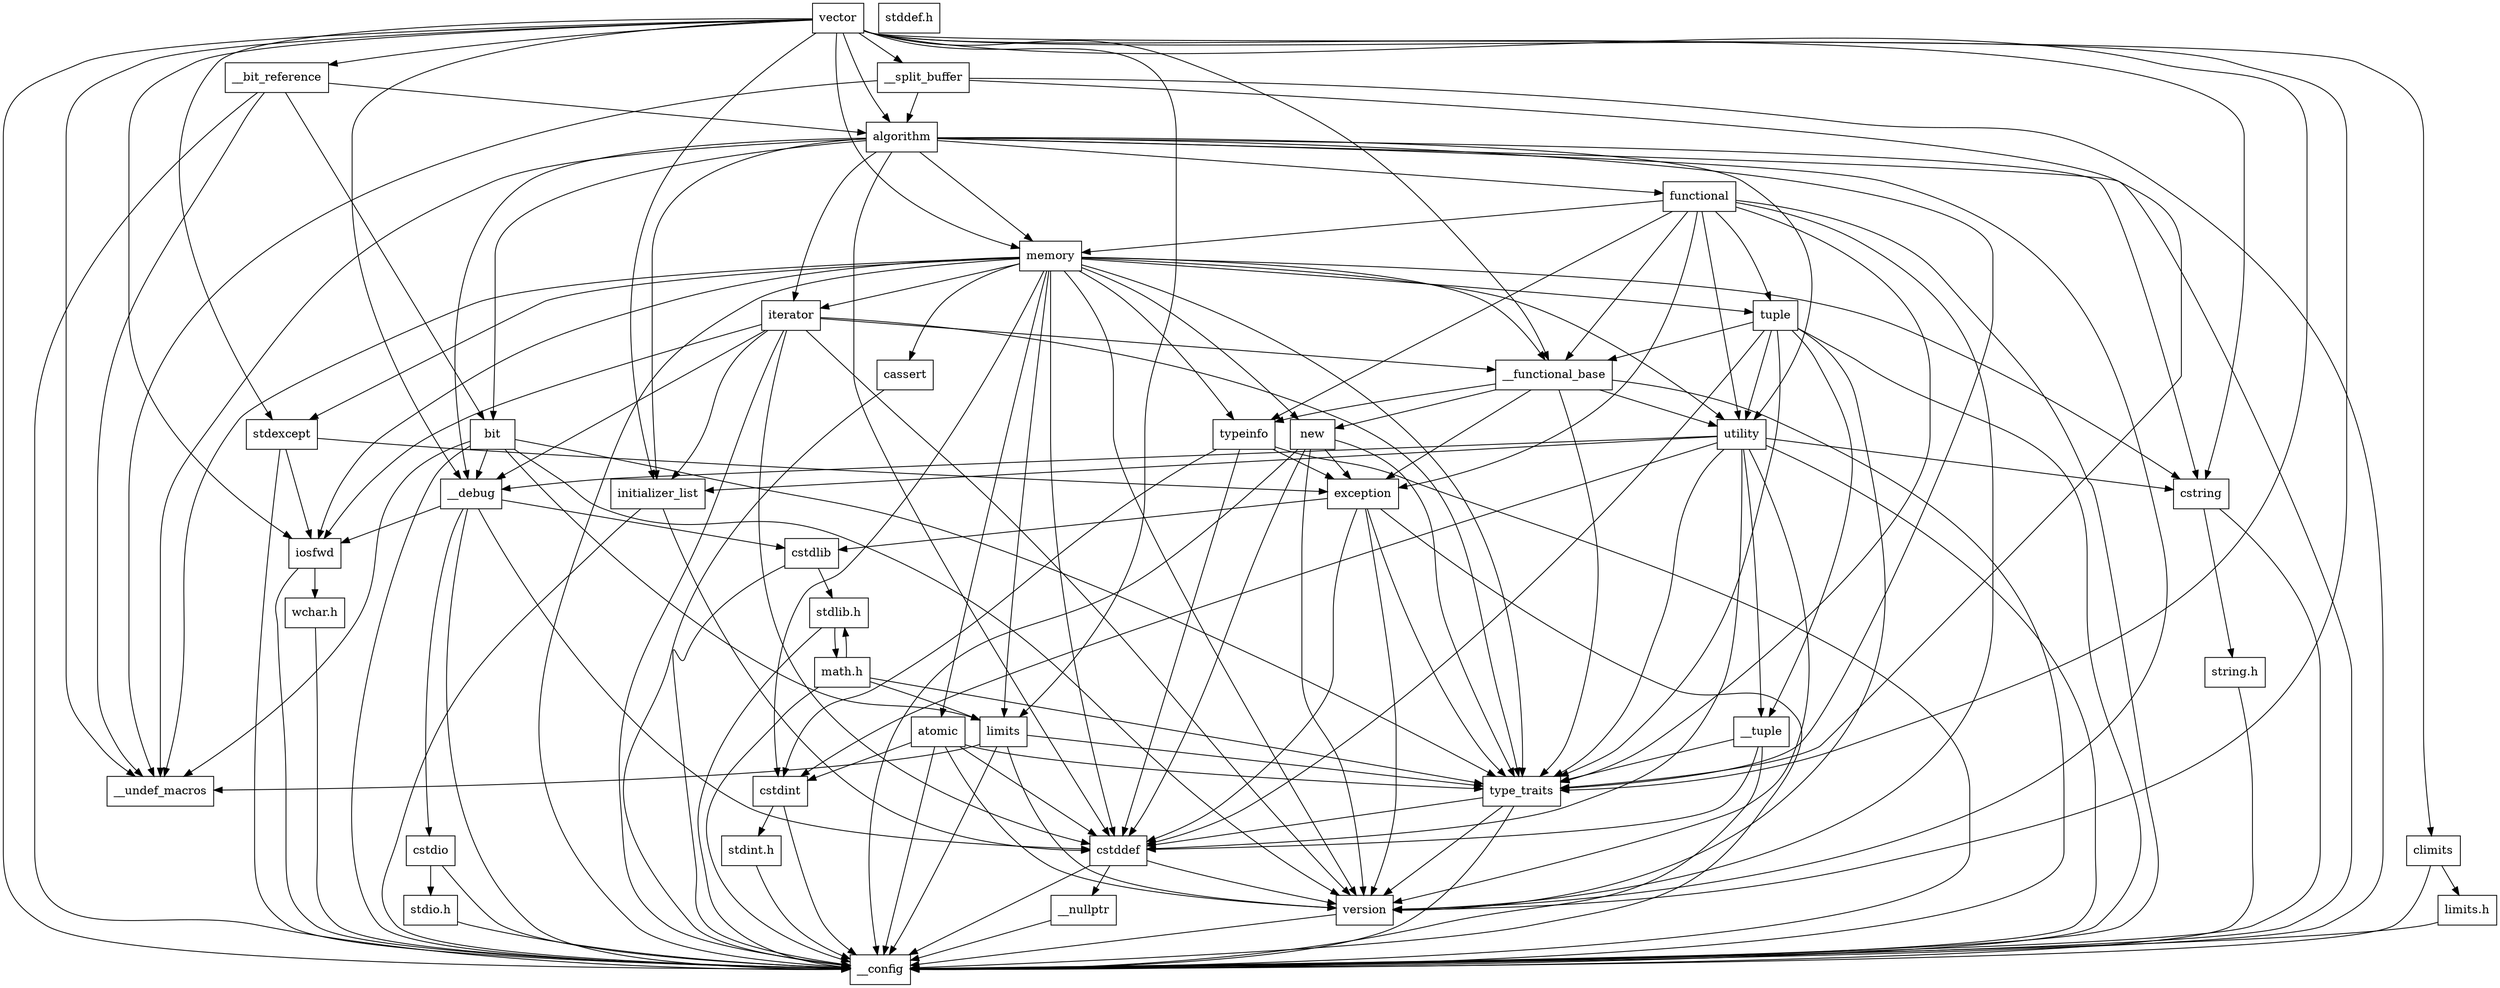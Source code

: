 digraph "dependencies" {
  header_1 [ shape="box", label="vector"];
  header_2 [ shape="box", label="__config"];
  header_11 [ shape="box", label="iosfwd"];
  header_12 [ shape="box", label="wchar.h"];
  header_17 [ shape="box", label="stddef.h"];
  header_28 [ shape="box", label="__bit_reference"];
  header_29 [ shape="box", label="bit"];
  header_30 [ shape="box", label="limits"];
  header_31 [ shape="box", label="type_traits"];
  header_32 [ shape="box", label="cstddef"];
  header_33 [ shape="box", label="version"];
  header_35 [ shape="box", label="__nullptr"];
  header_36 [ shape="box", label="__undef_macros"];
  header_37 [ shape="box", label="__debug"];
  header_38 [ shape="box", label="cstdlib"];
  header_39 [ shape="box", label="stdlib.h"];
  header_67 [ shape="box", label="math.h"];
  header_79 [ shape="box", label="cstdio"];
  header_80 [ shape="box", label="stdio.h"];
  header_89 [ shape="box", label="algorithm"];
  header_90 [ shape="box", label="initializer_list"];
  header_91 [ shape="box", label="cstring"];
  header_92 [ shape="box", label="string.h"];
  header_95 [ shape="box", label="utility"];
  header_96 [ shape="box", label="__tuple"];
  header_97 [ shape="box", label="cstdint"];
  header_98 [ shape="box", label="stdint.h"];
  header_102 [ shape="box", label="memory"];
  header_103 [ shape="box", label="typeinfo"];
  header_104 [ shape="box", label="exception"];
  header_105 [ shape="box", label="new"];
  header_106 [ shape="box", label="iterator"];
  header_107 [ shape="box", label="__functional_base"];
  header_108 [ shape="box", label="tuple"];
  header_109 [ shape="box", label="stdexcept"];
  header_110 [ shape="box", label="cassert"];
  header_112 [ shape="box", label="atomic"];
  header_113 [ shape="box", label="functional"];
  header_114 [ shape="box", label="climits"];
  header_115 [ shape="box", label="limits.h"];
  header_124 [ shape="box", label="__split_buffer"];
  header_98 -> header_2;
  header_12 -> header_2;
  header_92 -> header_2;
  header_31 -> header_2;
  header_31 -> header_32;
  header_31 -> header_33;
  header_107 -> header_2;
  header_107 -> header_31;
  header_107 -> header_103;
  header_107 -> header_104;
  header_107 -> header_105;
  header_107 -> header_95;
  header_33 -> header_2;
  header_105 -> header_2;
  header_105 -> header_104;
  header_105 -> header_31;
  header_105 -> header_32;
  header_105 -> header_33;
  header_106 -> header_2;
  header_106 -> header_11;
  header_106 -> header_107;
  header_106 -> header_31;
  header_106 -> header_32;
  header_106 -> header_90;
  header_106 -> header_33;
  header_106 -> header_37;
  header_11 -> header_2;
  header_11 -> header_12;
  header_79 -> header_2;
  header_79 -> header_80;
  header_108 -> header_2;
  header_108 -> header_96;
  header_108 -> header_32;
  header_108 -> header_31;
  header_108 -> header_107;
  header_108 -> header_95;
  header_108 -> header_33;
  header_1 -> header_2;
  header_1 -> header_11;
  header_1 -> header_28;
  header_1 -> header_31;
  header_1 -> header_114;
  header_1 -> header_30;
  header_1 -> header_90;
  header_1 -> header_102;
  header_1 -> header_109;
  header_1 -> header_89;
  header_1 -> header_91;
  header_1 -> header_33;
  header_1 -> header_124;
  header_1 -> header_107;
  header_1 -> header_37;
  header_1 -> header_36;
  header_95 -> header_2;
  header_95 -> header_96;
  header_95 -> header_31;
  header_95 -> header_90;
  header_95 -> header_32;
  header_95 -> header_91;
  header_95 -> header_97;
  header_95 -> header_33;
  header_95 -> header_37;
  header_96 -> header_2;
  header_96 -> header_32;
  header_96 -> header_31;
  header_67 -> header_2;
  header_67 -> header_39;
  header_67 -> header_31;
  header_67 -> header_30;
  header_91 -> header_2;
  header_91 -> header_92;
  header_35 -> header_2;
  header_114 -> header_2;
  header_114 -> header_115;
  header_28 -> header_2;
  header_28 -> header_29;
  header_28 -> header_89;
  header_28 -> header_36;
  header_38 -> header_2;
  header_38 -> header_39;
  header_39 -> header_2;
  header_39 -> header_67;
  header_80 -> header_2;
  header_89 -> header_2;
  header_89 -> header_90;
  header_89 -> header_31;
  header_89 -> header_91;
  header_89 -> header_95;
  header_89 -> header_102;
  header_89 -> header_113;
  header_89 -> header_106;
  header_89 -> header_32;
  header_89 -> header_29;
  header_89 -> header_33;
  header_89 -> header_37;
  header_89 -> header_36;
  header_97 -> header_2;
  header_97 -> header_98;
  header_29 -> header_2;
  header_29 -> header_30;
  header_29 -> header_31;
  header_29 -> header_33;
  header_29 -> header_37;
  header_29 -> header_36;
  header_110 -> header_2;
  header_32 -> header_2;
  header_32 -> header_33;
  header_32 -> header_35;
  header_124 -> header_2;
  header_124 -> header_31;
  header_124 -> header_89;
  header_124 -> header_36;
  header_90 -> header_2;
  header_90 -> header_32;
  header_115 -> header_2;
  header_109 -> header_2;
  header_109 -> header_104;
  header_109 -> header_11;
  header_112 -> header_2;
  header_112 -> header_32;
  header_112 -> header_97;
  header_112 -> header_31;
  header_112 -> header_33;
  header_113 -> header_2;
  header_113 -> header_31;
  header_113 -> header_103;
  header_113 -> header_104;
  header_113 -> header_102;
  header_113 -> header_108;
  header_113 -> header_95;
  header_113 -> header_33;
  header_113 -> header_107;
  header_104 -> header_2;
  header_104 -> header_32;
  header_104 -> header_38;
  header_104 -> header_31;
  header_104 -> header_33;
  header_37 -> header_2;
  header_37 -> header_11;
  header_37 -> header_38;
  header_37 -> header_79;
  header_37 -> header_32;
  header_103 -> header_2;
  header_103 -> header_104;
  header_103 -> header_32;
  header_103 -> header_97;
  header_102 -> header_2;
  header_102 -> header_31;
  header_102 -> header_103;
  header_102 -> header_32;
  header_102 -> header_97;
  header_102 -> header_105;
  header_102 -> header_95;
  header_102 -> header_30;
  header_102 -> header_106;
  header_102 -> header_107;
  header_102 -> header_11;
  header_102 -> header_108;
  header_102 -> header_109;
  header_102 -> header_91;
  header_102 -> header_110;
  header_102 -> header_112;
  header_102 -> header_33;
  header_102 -> header_36;
  header_30 -> header_2;
  header_30 -> header_31;
  header_30 -> header_36;
  header_30 -> header_33;
}